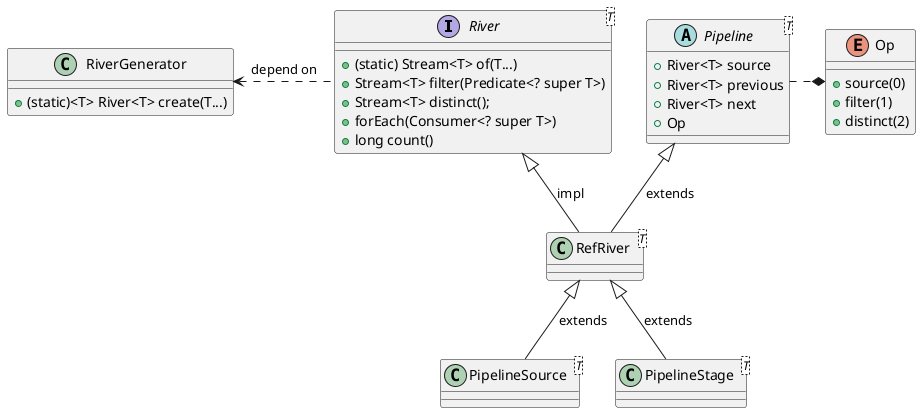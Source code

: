 @startuml

interface River<T>{
    + (static) Stream<T> of(T...)
    + Stream<T> filter(Predicate<? super T>)
    + Stream<T> distinct();
    + forEach(Consumer<? super T>)
    + long count()
}

class RiverGenerator{
    + (static)<T> River<T> create(T...)
}

River .left.> RiverGenerator : depend on

abstract Pipeline<T>{
    + River<T> source
    + River<T> previous
    + River<T> next
    + Op
}
Pipeline .* Op

class RefRiver<T>{}
River <|-- RefRiver : impl
Pipeline <|-- RefRiver : extends

class PipelineSource<T>{}
class PipelineStage<T>{}
RefRiver<|-- PipelineSource : extends
RefRiver <|-- PipelineStage : extends

enum Op{
    + source(0)
    + filter(1)
    + distinct(2)
}

@enduml